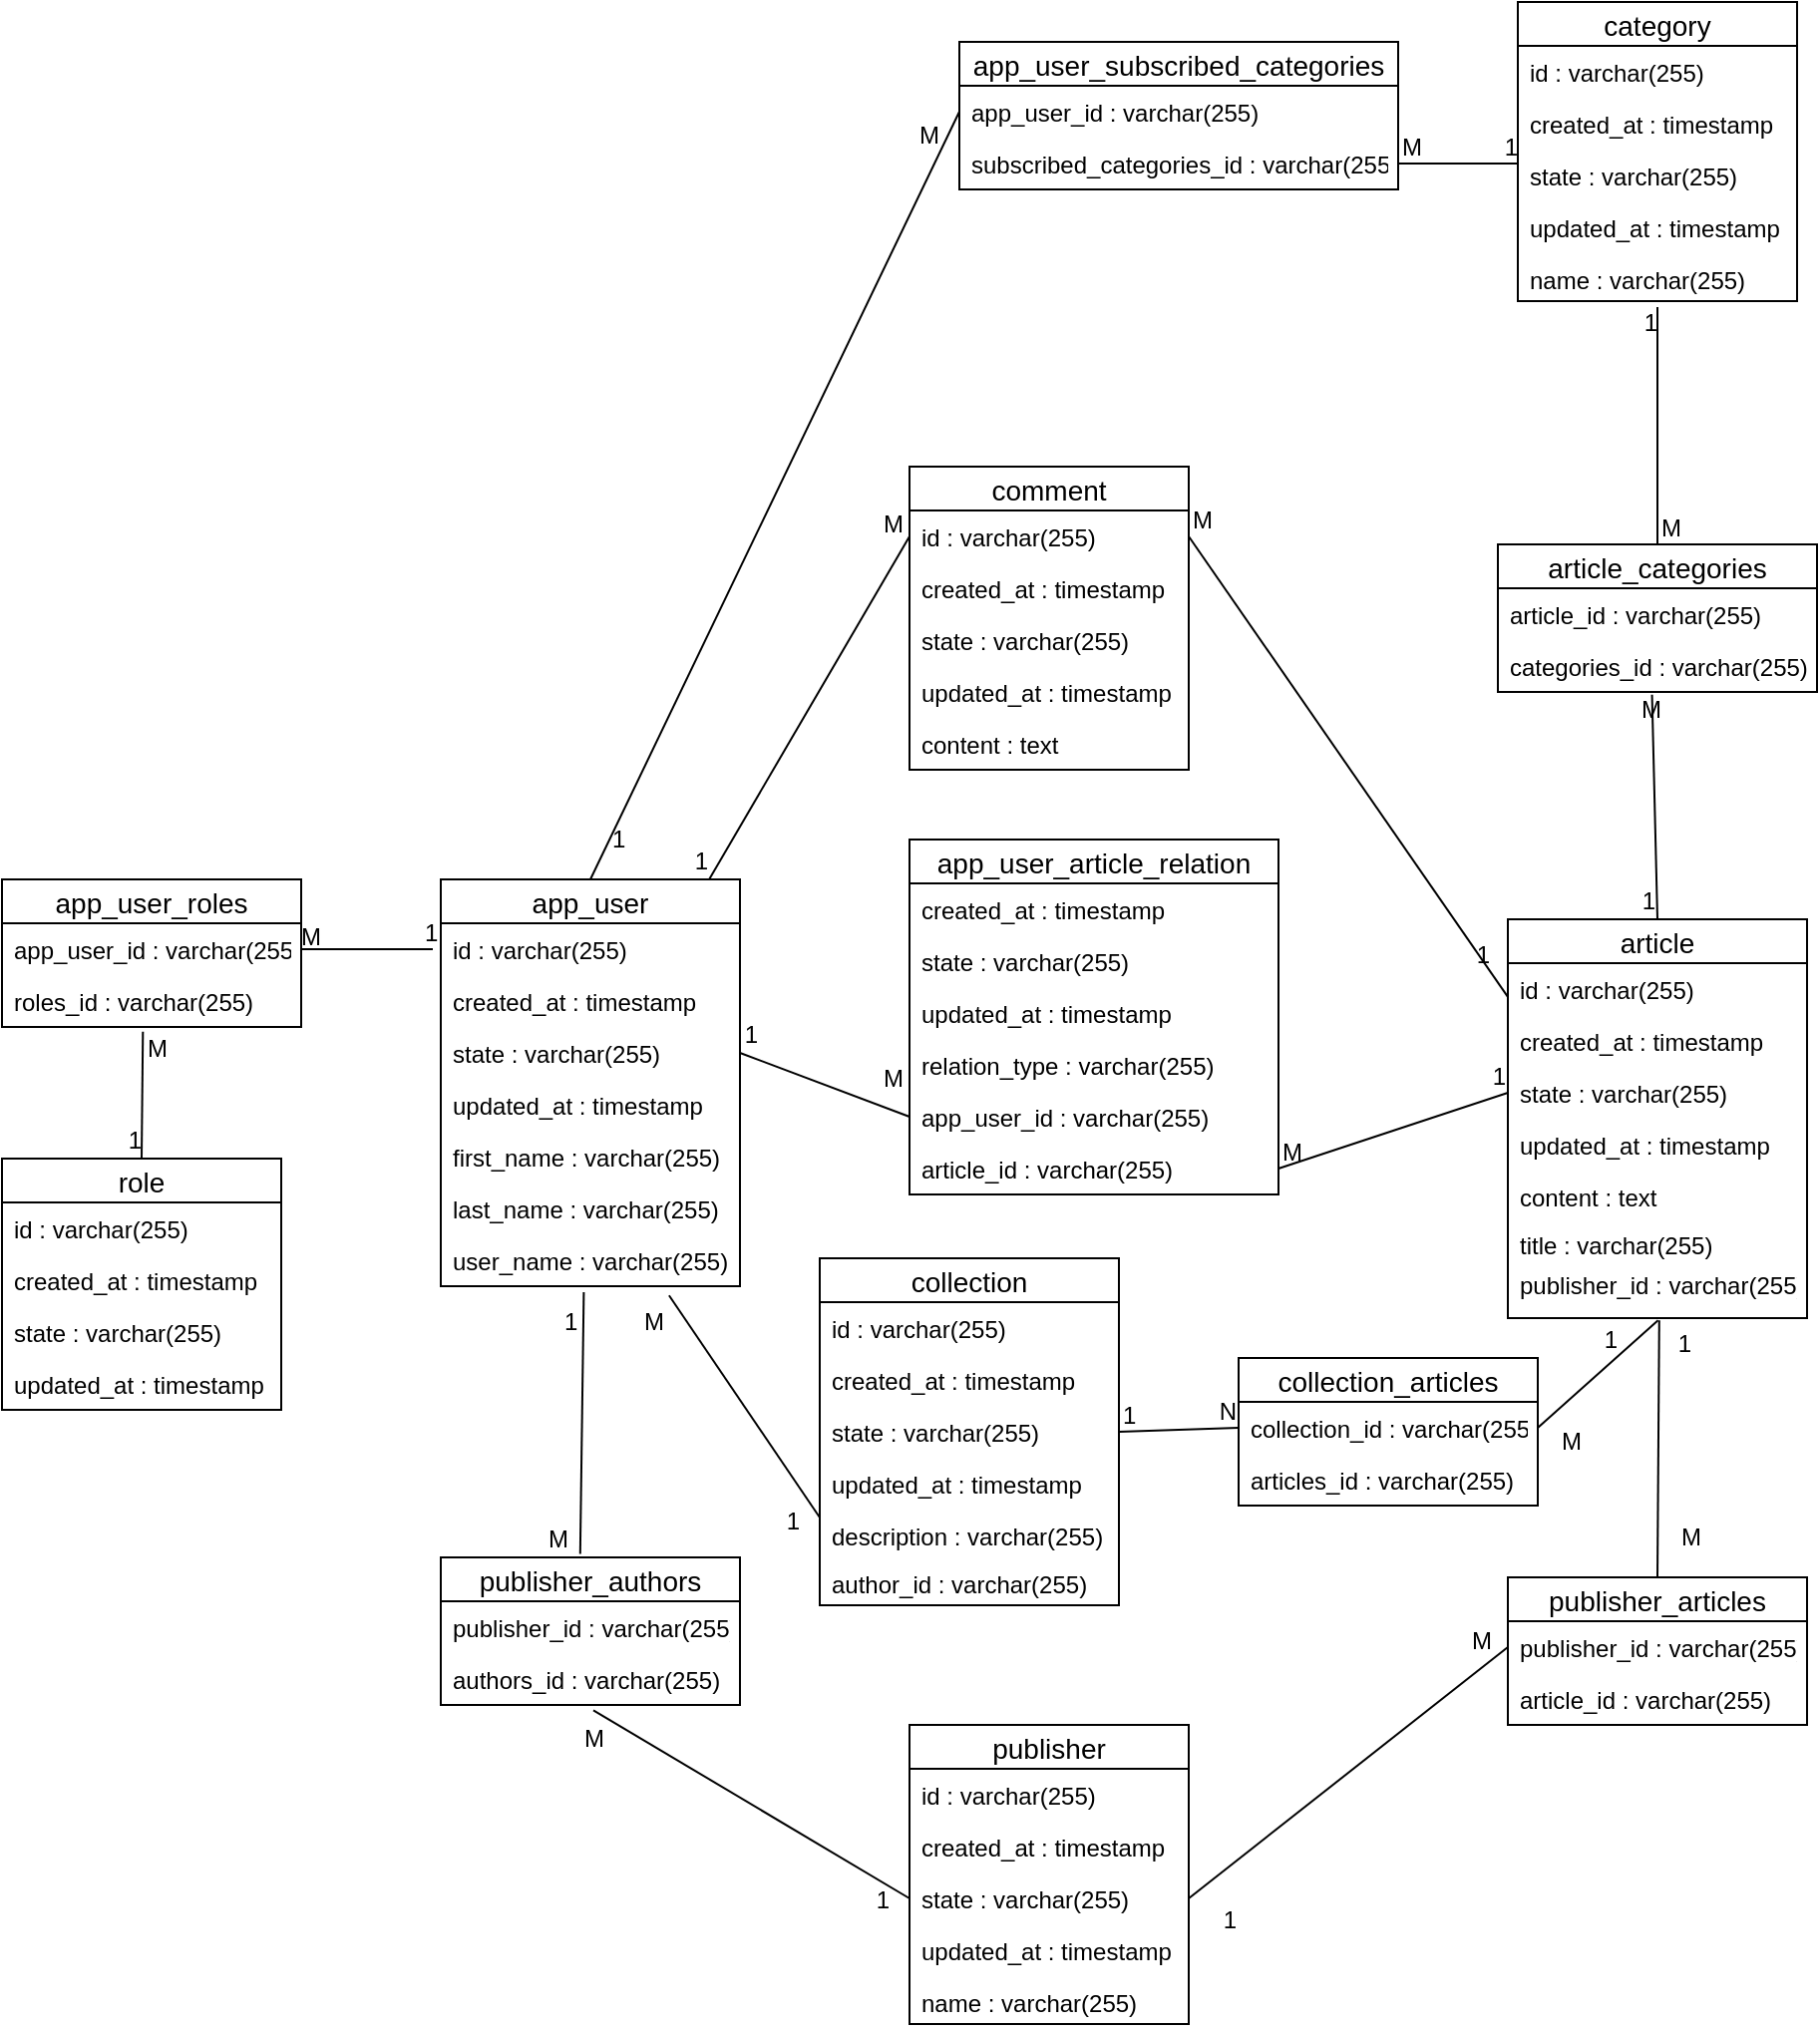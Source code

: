 <mxfile version="12.8.8" type="device"><diagram id="TTlkncoqjytrhiDPqBLb" name="Page-1"><mxGraphModel dx="1838" dy="2759" grid="1" gridSize="10" guides="1" tooltips="1" connect="1" arrows="1" fold="1" page="1" pageScale="1" pageWidth="850" pageHeight="1100" math="0" shadow="0"><root><object label="" state="" id="0"><mxCell/></object><mxCell id="1" parent="0"/><mxCell id="JSOerXFTDUzt0Ef6ZwY4-108" value="comment" style="swimlane;fontStyle=0;childLayout=stackLayout;horizontal=1;startSize=22;fillColor=none;horizontalStack=0;resizeParent=1;resizeParentMax=0;resizeLast=0;collapsible=1;marginBottom=0;swimlaneFillColor=#ffffff;align=center;fontSize=14;" parent="1" vertex="1"><mxGeometry x="235" y="-7" width="140" height="152" as="geometry"><mxRectangle x="200" y="200" width="70" height="22" as="alternateBounds"/></mxGeometry></mxCell><mxCell id="JSOerXFTDUzt0Ef6ZwY4-109" value="id : varchar(255)" style="text;strokeColor=none;fillColor=none;spacingLeft=4;spacingRight=4;overflow=hidden;rotatable=0;points=[[0,0.5],[1,0.5]];portConstraint=eastwest;fontSize=12;" parent="JSOerXFTDUzt0Ef6ZwY4-108" vertex="1"><mxGeometry y="22" width="140" height="26" as="geometry"/></mxCell><mxCell id="JSOerXFTDUzt0Ef6ZwY4-110" value="created_at : timestamp" style="text;strokeColor=none;fillColor=none;spacingLeft=4;spacingRight=4;overflow=hidden;rotatable=0;points=[[0,0.5],[1,0.5]];portConstraint=eastwest;fontSize=12;" parent="JSOerXFTDUzt0Ef6ZwY4-108" vertex="1"><mxGeometry y="48" width="140" height="26" as="geometry"/></mxCell><mxCell id="JSOerXFTDUzt0Ef6ZwY4-111" value="state : varchar(255)" style="text;strokeColor=none;fillColor=none;spacingLeft=4;spacingRight=4;overflow=hidden;rotatable=0;points=[[0,0.5],[1,0.5]];portConstraint=eastwest;fontSize=12;" parent="JSOerXFTDUzt0Ef6ZwY4-108" vertex="1"><mxGeometry y="74" width="140" height="26" as="geometry"/></mxCell><mxCell id="JSOerXFTDUzt0Ef6ZwY4-112" value="updated_at : timestamp" style="text;strokeColor=none;fillColor=none;spacingLeft=4;spacingRight=4;overflow=hidden;rotatable=0;points=[[0,0.5],[1,0.5]];portConstraint=eastwest;fontSize=12;verticalAlign=top;" parent="JSOerXFTDUzt0Ef6ZwY4-108" vertex="1"><mxGeometry y="100" width="140" height="26" as="geometry"/></mxCell><mxCell id="JSOerXFTDUzt0Ef6ZwY4-113" value="content : text" style="text;strokeColor=none;fillColor=none;spacingLeft=4;spacingRight=4;overflow=hidden;rotatable=0;points=[[0,0.5],[1,0.5]];portConstraint=eastwest;fontSize=12;verticalAlign=top;" parent="JSOerXFTDUzt0Ef6ZwY4-108" vertex="1"><mxGeometry y="126" width="140" height="26" as="geometry"/></mxCell><mxCell id="JSOerXFTDUzt0Ef6ZwY4-11" value="publisher" style="swimlane;fontStyle=0;childLayout=stackLayout;horizontal=1;startSize=22;fillColor=none;horizontalStack=0;resizeParent=1;resizeParentMax=0;resizeLast=0;collapsible=1;marginBottom=0;swimlaneFillColor=#ffffff;align=center;fontSize=14;" parent="1" vertex="1"><mxGeometry x="235" y="624" width="140" height="150" as="geometry"><mxRectangle x="200" y="200" width="70" height="22" as="alternateBounds"/></mxGeometry></mxCell><mxCell id="JSOerXFTDUzt0Ef6ZwY4-90" value="id : varchar(255)" style="text;strokeColor=none;fillColor=none;spacingLeft=4;spacingRight=4;overflow=hidden;rotatable=0;points=[[0,0.5],[1,0.5]];portConstraint=eastwest;fontSize=12;" parent="JSOerXFTDUzt0Ef6ZwY4-11" vertex="1"><mxGeometry y="22" width="140" height="26" as="geometry"/></mxCell><mxCell id="JSOerXFTDUzt0Ef6ZwY4-12" value="created_at : timestamp" style="text;strokeColor=none;fillColor=none;spacingLeft=4;spacingRight=4;overflow=hidden;rotatable=0;points=[[0,0.5],[1,0.5]];portConstraint=eastwest;fontSize=12;" parent="JSOerXFTDUzt0Ef6ZwY4-11" vertex="1"><mxGeometry y="48" width="140" height="26" as="geometry"/></mxCell><mxCell id="JSOerXFTDUzt0Ef6ZwY4-13" value="state : varchar(255)" style="text;strokeColor=none;fillColor=none;spacingLeft=4;spacingRight=4;overflow=hidden;rotatable=0;points=[[0,0.5],[1,0.5]];portConstraint=eastwest;fontSize=12;" parent="JSOerXFTDUzt0Ef6ZwY4-11" vertex="1"><mxGeometry y="74" width="140" height="26" as="geometry"/></mxCell><mxCell id="JSOerXFTDUzt0Ef6ZwY4-14" value="updated_at : timestamp" style="text;strokeColor=none;fillColor=none;spacingLeft=4;spacingRight=4;overflow=hidden;rotatable=0;points=[[0,0.5],[1,0.5]];portConstraint=eastwest;fontSize=12;verticalAlign=top;" parent="JSOerXFTDUzt0Ef6ZwY4-11" vertex="1"><mxGeometry y="100" width="140" height="26" as="geometry"/></mxCell><mxCell id="JSOerXFTDUzt0Ef6ZwY4-15" value="name : varchar(255)" style="text;strokeColor=none;fillColor=none;spacingLeft=4;spacingRight=4;overflow=hidden;rotatable=0;points=[[0,0.5],[1,0.5]];portConstraint=eastwest;fontSize=12;verticalAlign=top;" parent="JSOerXFTDUzt0Ef6ZwY4-11" vertex="1"><mxGeometry y="126" width="140" height="24" as="geometry"/></mxCell><mxCell id="JSOerXFTDUzt0Ef6ZwY4-22" value="app_user" style="swimlane;fontStyle=0;childLayout=stackLayout;horizontal=1;startSize=22;fillColor=none;horizontalStack=0;resizeParent=1;resizeParentMax=0;resizeLast=0;collapsible=1;marginBottom=0;swimlaneFillColor=#ffffff;align=center;fontSize=14;verticalAlign=middle;" parent="1" vertex="1"><mxGeometry y="200" width="150" height="204" as="geometry"><mxRectangle x="200" y="200" width="70" height="22" as="alternateBounds"/></mxGeometry></mxCell><mxCell id="JSOerXFTDUzt0Ef6ZwY4-114" value="id : varchar(255)" style="text;strokeColor=none;fillColor=none;spacingLeft=4;spacingRight=4;overflow=hidden;rotatable=0;points=[[0,0.5],[1,0.5]];portConstraint=eastwest;fontSize=12;" parent="JSOerXFTDUzt0Ef6ZwY4-22" vertex="1"><mxGeometry y="22" width="150" height="26" as="geometry"/></mxCell><mxCell id="JSOerXFTDUzt0Ef6ZwY4-23" value="created_at : timestamp" style="text;strokeColor=none;fillColor=none;spacingLeft=4;spacingRight=4;overflow=hidden;rotatable=0;points=[[0,0.5],[1,0.5]];portConstraint=eastwest;fontSize=12;" parent="JSOerXFTDUzt0Ef6ZwY4-22" vertex="1"><mxGeometry y="48" width="150" height="26" as="geometry"/></mxCell><mxCell id="JSOerXFTDUzt0Ef6ZwY4-24" value="state : varchar(255)" style="text;strokeColor=none;fillColor=none;spacingLeft=4;spacingRight=4;overflow=hidden;rotatable=0;points=[[0,0.5],[1,0.5]];portConstraint=eastwest;fontSize=12;" parent="JSOerXFTDUzt0Ef6ZwY4-22" vertex="1"><mxGeometry y="74" width="150" height="26" as="geometry"/></mxCell><mxCell id="JSOerXFTDUzt0Ef6ZwY4-25" value="updated_at : timestamp" style="text;strokeColor=none;fillColor=none;spacingLeft=4;spacingRight=4;overflow=hidden;rotatable=0;points=[[0,0.5],[1,0.5]];portConstraint=eastwest;fontSize=12;verticalAlign=top;" parent="JSOerXFTDUzt0Ef6ZwY4-22" vertex="1"><mxGeometry y="100" width="150" height="26" as="geometry"/></mxCell><mxCell id="JSOerXFTDUzt0Ef6ZwY4-30" value="first_name : varchar(255)" style="text;strokeColor=none;fillColor=none;spacingLeft=4;spacingRight=4;overflow=hidden;rotatable=0;points=[[0,0.5],[1,0.5]];portConstraint=eastwest;fontSize=12;verticalAlign=top;" parent="JSOerXFTDUzt0Ef6ZwY4-22" vertex="1"><mxGeometry y="126" width="150" height="26" as="geometry"/></mxCell><mxCell id="JSOerXFTDUzt0Ef6ZwY4-31" value="last_name : varchar(255)" style="text;strokeColor=none;fillColor=none;spacingLeft=4;spacingRight=4;overflow=hidden;rotatable=0;points=[[0,0.5],[1,0.5]];portConstraint=eastwest;fontSize=12;verticalAlign=top;" parent="JSOerXFTDUzt0Ef6ZwY4-22" vertex="1"><mxGeometry y="152" width="150" height="26" as="geometry"/></mxCell><mxCell id="JSOerXFTDUzt0Ef6ZwY4-32" value="user_name : varchar(255)" style="text;strokeColor=none;fillColor=none;spacingLeft=4;spacingRight=4;overflow=hidden;rotatable=0;points=[[0,0.5],[1,0.5]];portConstraint=eastwest;fontSize=12;verticalAlign=top;" parent="JSOerXFTDUzt0Ef6ZwY4-22" vertex="1"><mxGeometry y="178" width="150" height="26" as="geometry"/></mxCell><mxCell id="JSOerXFTDUzt0Ef6ZwY4-51" value="" style="endArrow=none;html=1;rounded=0;entryX=1;entryY=0.5;entryDx=0;entryDy=0;exitX=0;exitY=0.5;exitDx=0;exitDy=0;" parent="1" source="JSOerXFTDUzt0Ef6ZwY4-169" target="JSOerXFTDUzt0Ef6ZwY4-13" edge="1"><mxGeometry relative="1" as="geometry"><mxPoint x="400" y="390" as="sourcePoint"/><mxPoint x="490" y="380" as="targetPoint"/></mxGeometry></mxCell><mxCell id="JSOerXFTDUzt0Ef6ZwY4-52" value="M" style="resizable=0;html=1;align=left;verticalAlign=bottom;" parent="JSOerXFTDUzt0Ef6ZwY4-51" connectable="0" vertex="1"><mxGeometry x="-1" relative="1" as="geometry"><mxPoint x="-20" y="5" as="offset"/></mxGeometry></mxCell><mxCell id="JSOerXFTDUzt0Ef6ZwY4-53" value="1" style="resizable=0;html=1;align=right;verticalAlign=bottom;" parent="JSOerXFTDUzt0Ef6ZwY4-51" connectable="0" vertex="1"><mxGeometry x="1" relative="1" as="geometry"><mxPoint x="24.75" y="19.2" as="offset"/></mxGeometry></mxCell><mxCell id="JSOerXFTDUzt0Ef6ZwY4-54" value="" style="endArrow=none;html=1;rounded=0;exitX=0;exitY=0.5;exitDx=0;exitDy=0;" parent="1" source="JSOerXFTDUzt0Ef6ZwY4-109" target="JSOerXFTDUzt0Ef6ZwY4-22" edge="1"><mxGeometry relative="1" as="geometry"><mxPoint x="79.02" y="114.004" as="sourcePoint"/><mxPoint x="370" y="150" as="targetPoint"/></mxGeometry></mxCell><mxCell id="JSOerXFTDUzt0Ef6ZwY4-55" value="M" style="resizable=0;html=1;align=left;verticalAlign=bottom;" parent="JSOerXFTDUzt0Ef6ZwY4-54" connectable="0" vertex="1"><mxGeometry x="-1" relative="1" as="geometry"><mxPoint x="-15" y="2" as="offset"/></mxGeometry></mxCell><mxCell id="JSOerXFTDUzt0Ef6ZwY4-56" value="1" style="resizable=0;html=1;align=right;verticalAlign=bottom;" parent="JSOerXFTDUzt0Ef6ZwY4-54" connectable="0" vertex="1"><mxGeometry x="1" relative="1" as="geometry"/></mxCell><mxCell id="JSOerXFTDUzt0Ef6ZwY4-57" value="" style="endArrow=none;html=1;rounded=0;entryX=1;entryY=0.5;entryDx=0;entryDy=0;" parent="1" edge="1" target="JSOerXFTDUzt0Ef6ZwY4-117"><mxGeometry relative="1" as="geometry"><mxPoint x="-4" y="235" as="sourcePoint"/><mxPoint x="72" y="480" as="targetPoint"/></mxGeometry></mxCell><mxCell id="JSOerXFTDUzt0Ef6ZwY4-58" value="1" style="resizable=0;html=1;align=left;verticalAlign=bottom;" parent="JSOerXFTDUzt0Ef6ZwY4-57" connectable="0" vertex="1"><mxGeometry x="-1" relative="1" as="geometry"><mxPoint x="-6.0" as="offset"/></mxGeometry></mxCell><mxCell id="JSOerXFTDUzt0Ef6ZwY4-60" value="" style="endArrow=none;html=1;rounded=0;entryX=0;entryY=0.5;entryDx=0;entryDy=0;exitX=0.51;exitY=1.103;exitDx=0;exitDy=0;exitPerimeter=0;" parent="1" source="JSOerXFTDUzt0Ef6ZwY4-127" target="JSOerXFTDUzt0Ef6ZwY4-13" edge="1"><mxGeometry relative="1" as="geometry"><mxPoint x="310" y="540" as="sourcePoint"/><mxPoint x="280" y="420" as="targetPoint"/></mxGeometry></mxCell><mxCell id="JSOerXFTDUzt0Ef6ZwY4-61" value="M" style="resizable=0;html=1;align=left;verticalAlign=bottom;" parent="JSOerXFTDUzt0Ef6ZwY4-60" connectable="0" vertex="1"><mxGeometry x="-1" relative="1" as="geometry"><mxPoint x="-6.5" y="23.32" as="offset"/></mxGeometry></mxCell><mxCell id="JSOerXFTDUzt0Ef6ZwY4-62" value="1" style="resizable=0;html=1;align=right;verticalAlign=bottom;" parent="JSOerXFTDUzt0Ef6ZwY4-60" connectable="0" vertex="1"><mxGeometry x="1" relative="1" as="geometry"><mxPoint x="-9.85" y="9.16" as="offset"/></mxGeometry></mxCell><mxCell id="JSOerXFTDUzt0Ef6ZwY4-63" value="" style="endArrow=none;html=1;rounded=0;entryX=0;entryY=0.5;entryDx=0;entryDy=0;exitX=1;exitY=0.5;exitDx=0;exitDy=0;" parent="1" source="JSOerXFTDUzt0Ef6ZwY4-151" target="JSOerXFTDUzt0Ef6ZwY4-4" edge="1"><mxGeometry relative="1" as="geometry"><mxPoint x="150" y="280" as="sourcePoint"/><mxPoint x="310" y="280" as="targetPoint"/></mxGeometry></mxCell><mxCell id="JSOerXFTDUzt0Ef6ZwY4-64" value="M" style="resizable=0;html=1;align=left;verticalAlign=bottom;" parent="JSOerXFTDUzt0Ef6ZwY4-63" connectable="0" vertex="1"><mxGeometry x="-1" relative="1" as="geometry"/></mxCell><mxCell id="JSOerXFTDUzt0Ef6ZwY4-65" value="1" style="resizable=0;html=1;align=right;verticalAlign=bottom;" parent="JSOerXFTDUzt0Ef6ZwY4-63" connectable="0" vertex="1"><mxGeometry x="1" relative="1" as="geometry"/></mxCell><mxCell id="JSOerXFTDUzt0Ef6ZwY4-66" value="" style="endArrow=none;html=1;rounded=0;entryX=1;entryY=0.5;entryDx=0;entryDy=0;exitX=0;exitY=0.5;exitDx=0;exitDy=0;" parent="1" source="JSOerXFTDUzt0Ef6ZwY4-150" target="JSOerXFTDUzt0Ef6ZwY4-24" edge="1"><mxGeometry relative="1" as="geometry"><mxPoint x="150" y="312" as="sourcePoint"/><mxPoint x="328" y="312" as="targetPoint"/></mxGeometry></mxCell><mxCell id="JSOerXFTDUzt0Ef6ZwY4-67" value="M" style="resizable=0;html=1;align=left;verticalAlign=bottom;" parent="JSOerXFTDUzt0Ef6ZwY4-66" connectable="0" vertex="1"><mxGeometry x="-1" relative="1" as="geometry"><mxPoint x="-15" y="-11" as="offset"/></mxGeometry></mxCell><mxCell id="JSOerXFTDUzt0Ef6ZwY4-68" value="1" style="resizable=0;html=1;align=right;verticalAlign=bottom;" parent="JSOerXFTDUzt0Ef6ZwY4-66" connectable="0" vertex="1"><mxGeometry x="1" relative="1" as="geometry"><mxPoint x="9.69" as="offset"/></mxGeometry></mxCell><mxCell id="JSOerXFTDUzt0Ef6ZwY4-45" value="" style="endArrow=none;html=1;rounded=0;exitX=0.5;exitY=0;exitDx=0;exitDy=0;entryX=0.5;entryY=1.125;entryDx=0;entryDy=0;entryPerimeter=0;" parent="1" source="JSOerXFTDUzt0Ef6ZwY4-137" target="JSOerXFTDUzt0Ef6ZwY4-99" edge="1"><mxGeometry relative="1" as="geometry"><mxPoint x="470" y="280" as="sourcePoint"/><mxPoint x="610" y="-80" as="targetPoint"/></mxGeometry></mxCell><mxCell id="JSOerXFTDUzt0Ef6ZwY4-47" value="1" style="resizable=0;html=1;align=right;verticalAlign=bottom;" parent="JSOerXFTDUzt0Ef6ZwY4-45" connectable="0" vertex="1"><mxGeometry x="1" relative="1" as="geometry"><mxPoint y="16.21" as="offset"/></mxGeometry></mxCell><mxCell id="JSOerXFTDUzt0Ef6ZwY4-46" value="M" style="resizable=0;html=1;align=left;verticalAlign=bottom;" parent="JSOerXFTDUzt0Ef6ZwY4-45" connectable="0" vertex="1"><mxGeometry x="-1" relative="1" as="geometry"/></mxCell><mxCell id="JSOerXFTDUzt0Ef6ZwY4-80" value="" style="endArrow=none;html=1;rounded=0;entryX=0;entryY=0.5;entryDx=0;entryDy=0;exitX=0.5;exitY=0;exitDx=0;exitDy=0;" parent="1" source="JSOerXFTDUzt0Ef6ZwY4-22" target="JSOerXFTDUzt0Ef6ZwY4-132" edge="1"><mxGeometry relative="1" as="geometry"><mxPoint x="150" y="250" as="sourcePoint"/><mxPoint x="330" y="71" as="targetPoint"/></mxGeometry></mxCell><mxCell id="JSOerXFTDUzt0Ef6ZwY4-81" value="1" style="resizable=0;html=1;align=left;verticalAlign=bottom;" parent="JSOerXFTDUzt0Ef6ZwY4-80" connectable="0" vertex="1"><mxGeometry x="-1" relative="1" as="geometry"><mxPoint x="9.25" y="-11.66" as="offset"/></mxGeometry></mxCell><mxCell id="JSOerXFTDUzt0Ef6ZwY4-87" value="" style="endArrow=none;html=1;rounded=0;entryX=0.011;entryY=0.744;entryDx=0;entryDy=0;jumpStyle=arc;jumpSize=15;entryPerimeter=0;exitX=1;exitY=0.5;exitDx=0;exitDy=0;" parent="1" source="JSOerXFTDUzt0Ef6ZwY4-109" target="JSOerXFTDUzt0Ef6ZwY4-91" edge="1"><mxGeometry relative="1" as="geometry"><mxPoint x="390" y="105" as="sourcePoint"/><mxPoint x="310" y="90" as="targetPoint"/></mxGeometry></mxCell><mxCell id="JSOerXFTDUzt0Ef6ZwY4-89" value="1" style="resizable=0;html=1;align=right;verticalAlign=bottom;" parent="JSOerXFTDUzt0Ef6ZwY4-87" connectable="0" vertex="1"><mxGeometry x="1" relative="1" as="geometry"><mxPoint x="-10" y="-15" as="offset"/></mxGeometry></mxCell><mxCell id="JSOerXFTDUzt0Ef6ZwY4-88" value="M" style="resizable=0;html=1;align=left;verticalAlign=bottom;" parent="JSOerXFTDUzt0Ef6ZwY4-87" connectable="0" vertex="1"><mxGeometry x="-1" relative="1" as="geometry"><mxPoint as="offset"/></mxGeometry></mxCell><mxCell id="JSOerXFTDUzt0Ef6ZwY4-93" value="M" style="resizable=0;html=1;align=right;verticalAlign=bottom;" parent="1" connectable="0" vertex="1"><mxGeometry x="250" y="-165.0" as="geometry"/></mxCell><mxCell id="JSOerXFTDUzt0Ef6ZwY4-115" value="M" style="resizable=0;html=1;align=right;verticalAlign=bottom;" parent="1" connectable="0" vertex="1"><mxGeometry x="-60" y="237" as="geometry"/></mxCell><mxCell id="JSOerXFTDUzt0Ef6ZwY4-121" value="" style="endArrow=none;html=1;rounded=0;exitX=0.471;exitY=1.09;exitDx=0;exitDy=0;exitPerimeter=0;entryX=0.5;entryY=0;entryDx=0;entryDy=0;" parent="1" source="JSOerXFTDUzt0Ef6ZwY4-118" target="JSOerXFTDUzt0Ef6ZwY4-101" edge="1"><mxGeometry relative="1" as="geometry"><mxPoint x="30" y="590" as="sourcePoint"/><mxPoint x="190" y="590" as="targetPoint"/></mxGeometry></mxCell><mxCell id="JSOerXFTDUzt0Ef6ZwY4-122" value="M" style="resizable=0;html=1;align=left;verticalAlign=bottom;" parent="JSOerXFTDUzt0Ef6ZwY4-121" connectable="0" vertex="1"><mxGeometry x="-1" relative="1" as="geometry"><mxPoint y="16.66" as="offset"/></mxGeometry></mxCell><mxCell id="JSOerXFTDUzt0Ef6ZwY4-123" value="1" style="resizable=0;html=1;align=right;verticalAlign=bottom;" parent="JSOerXFTDUzt0Ef6ZwY4-121" connectable="0" vertex="1"><mxGeometry x="1" relative="1" as="geometry"/></mxCell><mxCell id="JSOerXFTDUzt0Ef6ZwY4-128" value="" style="endArrow=none;html=1;rounded=0;entryX=0.466;entryY=-0.023;entryDx=0;entryDy=0;entryPerimeter=0;exitX=0.478;exitY=1.115;exitDx=0;exitDy=0;exitPerimeter=0;" parent="1" source="JSOerXFTDUzt0Ef6ZwY4-32" target="JSOerXFTDUzt0Ef6ZwY4-125" edge="1"><mxGeometry relative="1" as="geometry"><mxPoint x="170" y="360" as="sourcePoint"/><mxPoint x="330" y="360" as="targetPoint"/></mxGeometry></mxCell><mxCell id="JSOerXFTDUzt0Ef6ZwY4-129" value="1" style="resizable=0;html=1;align=left;verticalAlign=bottom;" parent="JSOerXFTDUzt0Ef6ZwY4-128" connectable="0" vertex="1"><mxGeometry x="-1" relative="1" as="geometry"><mxPoint x="-11.7" y="23.01" as="offset"/></mxGeometry></mxCell><mxCell id="JSOerXFTDUzt0Ef6ZwY4-130" value="M" style="resizable=0;html=1;align=right;verticalAlign=bottom;" parent="JSOerXFTDUzt0Ef6ZwY4-128" connectable="0" vertex="1"><mxGeometry x="1" relative="1" as="geometry"><mxPoint x="-4.91" y="1.38" as="offset"/></mxGeometry></mxCell><mxCell id="JSOerXFTDUzt0Ef6ZwY4-134" value="" style="endArrow=none;html=1;rounded=0;exitX=1;exitY=0.5;exitDx=0;exitDy=0;" parent="1" source="JSOerXFTDUzt0Ef6ZwY4-133" edge="1"><mxGeometry relative="1" as="geometry"><mxPoint x="410" y="-1" as="sourcePoint"/><mxPoint x="540" y="-159" as="targetPoint"/></mxGeometry></mxCell><mxCell id="JSOerXFTDUzt0Ef6ZwY4-135" value="M" style="resizable=0;html=1;align=left;verticalAlign=bottom;" parent="JSOerXFTDUzt0Ef6ZwY4-134" connectable="0" vertex="1"><mxGeometry x="-1" relative="1" as="geometry"/></mxCell><mxCell id="JSOerXFTDUzt0Ef6ZwY4-136" value="1" style="resizable=0;html=1;align=right;verticalAlign=bottom;" parent="JSOerXFTDUzt0Ef6ZwY4-134" connectable="0" vertex="1"><mxGeometry x="1" relative="1" as="geometry"/></mxCell><mxCell id="JSOerXFTDUzt0Ef6ZwY4-94" value="category" style="swimlane;fontStyle=0;childLayout=stackLayout;horizontal=1;startSize=22;fillColor=none;horizontalStack=0;resizeParent=1;resizeParentMax=0;resizeLast=0;collapsible=1;marginBottom=0;swimlaneFillColor=#ffffff;align=center;fontSize=14;" parent="1" vertex="1"><mxGeometry x="540" y="-240" width="140" height="150" as="geometry"><mxRectangle x="200" y="200" width="70" height="22" as="alternateBounds"/></mxGeometry></mxCell><mxCell id="JSOerXFTDUzt0Ef6ZwY4-95" value="id : varchar(255)" style="text;strokeColor=none;fillColor=none;spacingLeft=4;spacingRight=4;overflow=hidden;rotatable=0;points=[[0,0.5],[1,0.5]];portConstraint=eastwest;fontSize=12;" parent="JSOerXFTDUzt0Ef6ZwY4-94" vertex="1"><mxGeometry y="22" width="140" height="26" as="geometry"/></mxCell><mxCell id="JSOerXFTDUzt0Ef6ZwY4-96" value="created_at : timestamp" style="text;strokeColor=none;fillColor=none;spacingLeft=4;spacingRight=4;overflow=hidden;rotatable=0;points=[[0,0.5],[1,0.5]];portConstraint=eastwest;fontSize=12;" parent="JSOerXFTDUzt0Ef6ZwY4-94" vertex="1"><mxGeometry y="48" width="140" height="26" as="geometry"/></mxCell><mxCell id="JSOerXFTDUzt0Ef6ZwY4-97" value="state : varchar(255)" style="text;strokeColor=none;fillColor=none;spacingLeft=4;spacingRight=4;overflow=hidden;rotatable=0;points=[[0,0.5],[1,0.5]];portConstraint=eastwest;fontSize=12;" parent="JSOerXFTDUzt0Ef6ZwY4-94" vertex="1"><mxGeometry y="74" width="140" height="26" as="geometry"/></mxCell><mxCell id="JSOerXFTDUzt0Ef6ZwY4-98" value="updated_at : timestamp" style="text;strokeColor=none;fillColor=none;spacingLeft=4;spacingRight=4;overflow=hidden;rotatable=0;points=[[0,0.5],[1,0.5]];portConstraint=eastwest;fontSize=12;verticalAlign=top;" parent="JSOerXFTDUzt0Ef6ZwY4-94" vertex="1"><mxGeometry y="100" width="140" height="26" as="geometry"/></mxCell><mxCell id="JSOerXFTDUzt0Ef6ZwY4-99" value="name : varchar(255)" style="text;strokeColor=none;fillColor=none;spacingLeft=4;spacingRight=4;overflow=hidden;rotatable=0;points=[[0,0.5],[1,0.5]];portConstraint=eastwest;fontSize=12;verticalAlign=top;" parent="JSOerXFTDUzt0Ef6ZwY4-94" vertex="1"><mxGeometry y="126" width="140" height="24" as="geometry"/></mxCell><mxCell id="JSOerXFTDUzt0Ef6ZwY4-140" value="" style="endArrow=none;html=1;rounded=0;exitX=0.483;exitY=1.051;exitDx=0;exitDy=0;exitPerimeter=0;entryX=0.5;entryY=0;entryDx=0;entryDy=0;" parent="1" source="JSOerXFTDUzt0Ef6ZwY4-139" target="JSOerXFTDUzt0Ef6ZwY4-2" edge="1"><mxGeometry relative="1" as="geometry"><mxPoint x="570" y="170" as="sourcePoint"/><mxPoint x="730" y="170" as="targetPoint"/></mxGeometry></mxCell><mxCell id="JSOerXFTDUzt0Ef6ZwY4-141" value="M" style="resizable=0;html=1;align=left;verticalAlign=bottom;" parent="JSOerXFTDUzt0Ef6ZwY4-140" connectable="0" vertex="1"><mxGeometry x="-1" relative="1" as="geometry"><mxPoint x="-7.28" y="16.67" as="offset"/></mxGeometry></mxCell><mxCell id="JSOerXFTDUzt0Ef6ZwY4-142" value="1" style="resizable=0;html=1;align=right;verticalAlign=bottom;" parent="JSOerXFTDUzt0Ef6ZwY4-140" connectable="0" vertex="1"><mxGeometry x="1" relative="1" as="geometry"/></mxCell><mxCell id="JSOerXFTDUzt0Ef6ZwY4-171" value="" style="endArrow=none;html=1;rounded=0;exitX=0.5;exitY=0;exitDx=0;exitDy=0;entryX=0.506;entryY=1.039;entryDx=0;entryDy=0;entryPerimeter=0;" parent="1" source="JSOerXFTDUzt0Ef6ZwY4-168" target="JSOerXFTDUzt0Ef6ZwY4-92" edge="1"><mxGeometry relative="1" as="geometry"><mxPoint x="485" y="460" as="sourcePoint"/><mxPoint x="645" y="460" as="targetPoint"/></mxGeometry></mxCell><mxCell id="JSOerXFTDUzt0Ef6ZwY4-172" value="M" style="resizable=0;html=1;align=left;verticalAlign=bottom;" parent="JSOerXFTDUzt0Ef6ZwY4-171" connectable="0" vertex="1"><mxGeometry x="-1" relative="1" as="geometry"><mxPoint x="10" y="-11.01" as="offset"/></mxGeometry></mxCell><mxCell id="JSOerXFTDUzt0Ef6ZwY4-173" value="1" style="resizable=0;html=1;align=right;verticalAlign=bottom;" parent="JSOerXFTDUzt0Ef6ZwY4-171" connectable="0" vertex="1"><mxGeometry x="1" relative="1" as="geometry"><mxPoint x="16.72" y="20.38" as="offset"/></mxGeometry></mxCell><mxCell id="JSOerXFTDUzt0Ef6ZwY4-131" value="app_user_subscribed_categories" style="swimlane;fontStyle=0;childLayout=stackLayout;horizontal=1;startSize=22;fillColor=none;horizontalStack=0;resizeParent=1;resizeParentMax=0;resizeLast=0;collapsible=1;marginBottom=0;swimlaneFillColor=#ffffff;align=center;fontSize=14;" parent="1" vertex="1"><mxGeometry x="260" y="-220" width="220" height="74" as="geometry"><mxRectangle x="200" y="200" width="70" height="22" as="alternateBounds"/></mxGeometry></mxCell><mxCell id="JSOerXFTDUzt0Ef6ZwY4-132" value="app_user_id : varchar(255)" style="text;strokeColor=none;fillColor=none;spacingLeft=4;spacingRight=4;overflow=hidden;rotatable=0;points=[[0,0.5],[1,0.5]];portConstraint=eastwest;fontSize=12;" parent="JSOerXFTDUzt0Ef6ZwY4-131" vertex="1"><mxGeometry y="22" width="220" height="26" as="geometry"/></mxCell><mxCell id="JSOerXFTDUzt0Ef6ZwY4-133" value="subscribed_categories_id : varchar(255)" style="text;strokeColor=none;fillColor=none;spacingLeft=4;spacingRight=4;overflow=hidden;rotatable=0;points=[[0,0.5],[1,0.5]];portConstraint=eastwest;fontSize=12;" parent="JSOerXFTDUzt0Ef6ZwY4-131" vertex="1"><mxGeometry y="48" width="220" height="26" as="geometry"/></mxCell><mxCell id="JSOerXFTDUzt0Ef6ZwY4-137" value="article_categories" style="swimlane;fontStyle=0;childLayout=stackLayout;horizontal=1;startSize=22;fillColor=none;horizontalStack=0;resizeParent=1;resizeParentMax=0;resizeLast=0;collapsible=1;marginBottom=0;swimlaneFillColor=#ffffff;align=center;fontSize=14;" parent="1" vertex="1"><mxGeometry x="530" y="32" width="160" height="74" as="geometry"><mxRectangle x="200" y="200" width="70" height="22" as="alternateBounds"/></mxGeometry></mxCell><mxCell id="JSOerXFTDUzt0Ef6ZwY4-138" value="article_id : varchar(255)" style="text;strokeColor=none;fillColor=none;spacingLeft=4;spacingRight=4;overflow=hidden;rotatable=0;points=[[0,0.5],[1,0.5]];portConstraint=eastwest;fontSize=12;" parent="JSOerXFTDUzt0Ef6ZwY4-137" vertex="1"><mxGeometry y="22" width="160" height="26" as="geometry"/></mxCell><mxCell id="JSOerXFTDUzt0Ef6ZwY4-139" value="categories_id : varchar(255)" style="text;strokeColor=none;fillColor=none;spacingLeft=4;spacingRight=4;overflow=hidden;rotatable=0;points=[[0,0.5],[1,0.5]];portConstraint=eastwest;fontSize=12;" parent="JSOerXFTDUzt0Ef6ZwY4-137" vertex="1"><mxGeometry y="48" width="160" height="26" as="geometry"/></mxCell><mxCell id="JSOerXFTDUzt0Ef6ZwY4-2" value="article" style="swimlane;fontStyle=0;childLayout=stackLayout;horizontal=1;startSize=22;fillColor=none;horizontalStack=0;resizeParent=1;resizeParentMax=0;resizeLast=0;collapsible=1;marginBottom=0;swimlaneFillColor=#ffffff;align=center;fontSize=14;" parent="1" vertex="1"><mxGeometry x="535" y="220" width="150" height="200" as="geometry"><mxRectangle x="200" y="200" width="70" height="22" as="alternateBounds"/></mxGeometry></mxCell><mxCell id="JSOerXFTDUzt0Ef6ZwY4-91" value="id : varchar(255)" style="text;strokeColor=none;fillColor=none;spacingLeft=4;spacingRight=4;overflow=hidden;rotatable=0;points=[[0,0.5],[1,0.5]];portConstraint=eastwest;fontSize=12;" parent="JSOerXFTDUzt0Ef6ZwY4-2" vertex="1"><mxGeometry y="22" width="150" height="26" as="geometry"/></mxCell><mxCell id="JSOerXFTDUzt0Ef6ZwY4-3" value="created_at : timestamp" style="text;strokeColor=none;fillColor=none;spacingLeft=4;spacingRight=4;overflow=hidden;rotatable=0;points=[[0,0.5],[1,0.5]];portConstraint=eastwest;fontSize=12;" parent="JSOerXFTDUzt0Ef6ZwY4-2" vertex="1"><mxGeometry y="48" width="150" height="26" as="geometry"/></mxCell><mxCell id="JSOerXFTDUzt0Ef6ZwY4-4" value="state : varchar(255)" style="text;strokeColor=none;fillColor=none;spacingLeft=4;spacingRight=4;overflow=hidden;rotatable=0;points=[[0,0.5],[1,0.5]];portConstraint=eastwest;fontSize=12;" parent="JSOerXFTDUzt0Ef6ZwY4-2" vertex="1"><mxGeometry y="74" width="150" height="26" as="geometry"/></mxCell><mxCell id="JSOerXFTDUzt0Ef6ZwY4-9" value="updated_at : timestamp" style="text;strokeColor=none;fillColor=none;spacingLeft=4;spacingRight=4;overflow=hidden;rotatable=0;points=[[0,0.5],[1,0.5]];portConstraint=eastwest;fontSize=12;verticalAlign=top;" parent="JSOerXFTDUzt0Ef6ZwY4-2" vertex="1"><mxGeometry y="100" width="150" height="26" as="geometry"/></mxCell><mxCell id="JSOerXFTDUzt0Ef6ZwY4-8" value="content : text" style="text;strokeColor=none;fillColor=none;spacingLeft=4;spacingRight=4;overflow=hidden;rotatable=0;points=[[0,0.5],[1,0.5]];portConstraint=eastwest;fontSize=12;verticalAlign=top;" parent="JSOerXFTDUzt0Ef6ZwY4-2" vertex="1"><mxGeometry y="126" width="150" height="24" as="geometry"/></mxCell><mxCell id="JSOerXFTDUzt0Ef6ZwY4-5" value="title : varchar(255)" style="text;strokeColor=none;fillColor=none;spacingLeft=4;spacingRight=4;overflow=hidden;rotatable=0;points=[[0,0.5],[1,0.5]];portConstraint=eastwest;fontSize=12;verticalAlign=top;" parent="JSOerXFTDUzt0Ef6ZwY4-2" vertex="1"><mxGeometry y="150" width="150" height="20" as="geometry"/></mxCell><mxCell id="JSOerXFTDUzt0Ef6ZwY4-92" value="publisher_id : varchar(255)" style="text;strokeColor=none;fillColor=none;spacingLeft=4;spacingRight=4;overflow=hidden;rotatable=0;points=[[0,0.5],[1,0.5]];portConstraint=eastwest;fontSize=12;verticalAlign=top;" parent="JSOerXFTDUzt0Ef6ZwY4-2" vertex="1"><mxGeometry y="170" width="150" height="30" as="geometry"/></mxCell><mxCell id="JSOerXFTDUzt0Ef6ZwY4-116" value="app_user_roles" style="swimlane;fontStyle=0;childLayout=stackLayout;horizontal=1;startSize=22;fillColor=none;horizontalStack=0;resizeParent=1;resizeParentMax=0;resizeLast=0;collapsible=1;marginBottom=0;swimlaneFillColor=#ffffff;align=center;fontSize=14;" parent="1" vertex="1"><mxGeometry x="-220" y="200" width="150" height="74" as="geometry"><mxRectangle x="200" y="200" width="70" height="22" as="alternateBounds"/></mxGeometry></mxCell><mxCell id="JSOerXFTDUzt0Ef6ZwY4-117" value="app_user_id : varchar(255)" style="text;strokeColor=none;fillColor=none;spacingLeft=4;spacingRight=4;overflow=hidden;rotatable=0;points=[[0,0.5],[1,0.5]];portConstraint=eastwest;fontSize=12;" parent="JSOerXFTDUzt0Ef6ZwY4-116" vertex="1"><mxGeometry y="22" width="150" height="26" as="geometry"/></mxCell><mxCell id="JSOerXFTDUzt0Ef6ZwY4-118" value="roles_id : varchar(255)" style="text;strokeColor=none;fillColor=none;spacingLeft=4;spacingRight=4;overflow=hidden;rotatable=0;points=[[0,0.5],[1,0.5]];portConstraint=eastwest;fontSize=12;" parent="JSOerXFTDUzt0Ef6ZwY4-116" vertex="1"><mxGeometry y="48" width="150" height="26" as="geometry"/></mxCell><mxCell id="JSOerXFTDUzt0Ef6ZwY4-101" value="role" style="swimlane;fontStyle=0;childLayout=stackLayout;horizontal=1;startSize=22;fillColor=none;horizontalStack=0;resizeParent=1;resizeParentMax=0;resizeLast=0;collapsible=1;marginBottom=0;swimlaneFillColor=#ffffff;align=center;fontSize=14;" parent="1" vertex="1"><mxGeometry x="-220" y="340" width="140" height="126" as="geometry"><mxRectangle x="200" y="200" width="70" height="22" as="alternateBounds"/></mxGeometry></mxCell><mxCell id="JSOerXFTDUzt0Ef6ZwY4-102" value="id : varchar(255)" style="text;strokeColor=none;fillColor=none;spacingLeft=4;spacingRight=4;overflow=hidden;rotatable=0;points=[[0,0.5],[1,0.5]];portConstraint=eastwest;fontSize=12;" parent="JSOerXFTDUzt0Ef6ZwY4-101" vertex="1"><mxGeometry y="22" width="140" height="26" as="geometry"/></mxCell><mxCell id="JSOerXFTDUzt0Ef6ZwY4-103" value="created_at : timestamp" style="text;strokeColor=none;fillColor=none;spacingLeft=4;spacingRight=4;overflow=hidden;rotatable=0;points=[[0,0.5],[1,0.5]];portConstraint=eastwest;fontSize=12;" parent="JSOerXFTDUzt0Ef6ZwY4-101" vertex="1"><mxGeometry y="48" width="140" height="26" as="geometry"/></mxCell><mxCell id="JSOerXFTDUzt0Ef6ZwY4-104" value="state : varchar(255)" style="text;strokeColor=none;fillColor=none;spacingLeft=4;spacingRight=4;overflow=hidden;rotatable=0;points=[[0,0.5],[1,0.5]];portConstraint=eastwest;fontSize=12;" parent="JSOerXFTDUzt0Ef6ZwY4-101" vertex="1"><mxGeometry y="74" width="140" height="26" as="geometry"/></mxCell><mxCell id="JSOerXFTDUzt0Ef6ZwY4-105" value="updated_at : timestamp" style="text;strokeColor=none;fillColor=none;spacingLeft=4;spacingRight=4;overflow=hidden;rotatable=0;points=[[0,0.5],[1,0.5]];portConstraint=eastwest;fontSize=12;verticalAlign=top;" parent="JSOerXFTDUzt0Ef6ZwY4-101" vertex="1"><mxGeometry y="100" width="140" height="26" as="geometry"/></mxCell><mxCell id="JSOerXFTDUzt0Ef6ZwY4-168" value="publisher_articles" style="swimlane;fontStyle=0;childLayout=stackLayout;horizontal=1;startSize=22;fillColor=none;horizontalStack=0;resizeParent=1;resizeParentMax=0;resizeLast=0;collapsible=1;marginBottom=0;swimlaneFillColor=#ffffff;align=center;fontSize=14;" parent="1" vertex="1"><mxGeometry x="535" y="550" width="150" height="74" as="geometry"><mxRectangle x="200" y="200" width="70" height="22" as="alternateBounds"/></mxGeometry></mxCell><mxCell id="JSOerXFTDUzt0Ef6ZwY4-169" value="publisher_id : varchar(255)" style="text;strokeColor=none;fillColor=none;spacingLeft=4;spacingRight=4;overflow=hidden;rotatable=0;points=[[0,0.5],[1,0.5]];portConstraint=eastwest;fontSize=12;" parent="JSOerXFTDUzt0Ef6ZwY4-168" vertex="1"><mxGeometry y="22" width="150" height="26" as="geometry"/></mxCell><mxCell id="JSOerXFTDUzt0Ef6ZwY4-170" value="article_id : varchar(255)" style="text;strokeColor=none;fillColor=none;spacingLeft=4;spacingRight=4;overflow=hidden;rotatable=0;points=[[0,0.5],[1,0.5]];portConstraint=eastwest;fontSize=12;" parent="JSOerXFTDUzt0Ef6ZwY4-168" vertex="1"><mxGeometry y="48" width="150" height="26" as="geometry"/></mxCell><mxCell id="JSOerXFTDUzt0Ef6ZwY4-149" value="app_user_article_relation" style="swimlane;fontStyle=0;childLayout=stackLayout;horizontal=1;startSize=22;fillColor=none;horizontalStack=0;resizeParent=1;resizeParentMax=0;resizeLast=0;collapsible=1;marginBottom=0;swimlaneFillColor=#ffffff;align=center;fontSize=14;" parent="1" vertex="1"><mxGeometry x="235" y="180" width="185" height="178" as="geometry"><mxRectangle x="200" y="200" width="70" height="22" as="alternateBounds"/></mxGeometry></mxCell><mxCell id="pWO9-2kROaFBqKIrhKOq-4" value="created_at : timestamp" style="text;strokeColor=none;fillColor=none;spacingLeft=4;spacingRight=4;overflow=hidden;rotatable=0;points=[[0,0.5],[1,0.5]];portConstraint=eastwest;fontSize=12;" vertex="1" parent="JSOerXFTDUzt0Ef6ZwY4-149"><mxGeometry y="22" width="185" height="26" as="geometry"/></mxCell><mxCell id="pWO9-2kROaFBqKIrhKOq-5" value="state : varchar(255)" style="text;strokeColor=none;fillColor=none;spacingLeft=4;spacingRight=4;overflow=hidden;rotatable=0;points=[[0,0.5],[1,0.5]];portConstraint=eastwest;fontSize=12;" vertex="1" parent="JSOerXFTDUzt0Ef6ZwY4-149"><mxGeometry y="48" width="185" height="26" as="geometry"/></mxCell><mxCell id="pWO9-2kROaFBqKIrhKOq-6" value="updated_at : timestamp" style="text;strokeColor=none;fillColor=none;spacingLeft=4;spacingRight=4;overflow=hidden;rotatable=0;points=[[0,0.5],[1,0.5]];portConstraint=eastwest;fontSize=12;verticalAlign=top;" vertex="1" parent="JSOerXFTDUzt0Ef6ZwY4-149"><mxGeometry y="74" width="185" height="26" as="geometry"/></mxCell><mxCell id="pWO9-2kROaFBqKIrhKOq-8" value="relation_type : varchar(255)" style="text;strokeColor=none;fillColor=none;spacingLeft=4;spacingRight=4;overflow=hidden;rotatable=0;points=[[0,0.5],[1,0.5]];portConstraint=eastwest;fontSize=12;" vertex="1" parent="JSOerXFTDUzt0Ef6ZwY4-149"><mxGeometry y="100" width="185" height="26" as="geometry"/></mxCell><mxCell id="JSOerXFTDUzt0Ef6ZwY4-150" value="app_user_id : varchar(255)" style="text;strokeColor=none;fillColor=none;spacingLeft=4;spacingRight=4;overflow=hidden;rotatable=0;points=[[0,0.5],[1,0.5]];portConstraint=eastwest;fontSize=12;" parent="JSOerXFTDUzt0Ef6ZwY4-149" vertex="1"><mxGeometry y="126" width="185" height="26" as="geometry"/></mxCell><mxCell id="JSOerXFTDUzt0Ef6ZwY4-151" value="article_id : varchar(255)" style="text;strokeColor=none;fillColor=none;spacingLeft=4;spacingRight=4;overflow=hidden;rotatable=0;points=[[0,0.5],[1,0.5]];portConstraint=eastwest;fontSize=12;" parent="JSOerXFTDUzt0Ef6ZwY4-149" vertex="1"><mxGeometry y="152" width="185" height="26" as="geometry"/></mxCell><mxCell id="pWO9-2kROaFBqKIrhKOq-16" value="collection_articles" style="swimlane;fontStyle=0;childLayout=stackLayout;horizontal=1;startSize=22;fillColor=none;horizontalStack=0;resizeParent=1;resizeParentMax=0;resizeLast=0;collapsible=1;marginBottom=0;swimlaneFillColor=#ffffff;align=center;fontSize=14;" vertex="1" parent="1"><mxGeometry x="400" y="440" width="150" height="74" as="geometry"><mxRectangle x="200" y="200" width="70" height="22" as="alternateBounds"/></mxGeometry></mxCell><mxCell id="pWO9-2kROaFBqKIrhKOq-17" value="collection_id : varchar(255)" style="text;strokeColor=none;fillColor=none;spacingLeft=4;spacingRight=4;overflow=hidden;rotatable=0;points=[[0,0.5],[1,0.5]];portConstraint=eastwest;fontSize=12;" vertex="1" parent="pWO9-2kROaFBqKIrhKOq-16"><mxGeometry y="22" width="150" height="26" as="geometry"/></mxCell><mxCell id="pWO9-2kROaFBqKIrhKOq-18" value="articles_id : varchar(255)" style="text;strokeColor=none;fillColor=none;spacingLeft=4;spacingRight=4;overflow=hidden;rotatable=0;points=[[0,0.5],[1,0.5]];portConstraint=eastwest;fontSize=12;" vertex="1" parent="pWO9-2kROaFBqKIrhKOq-16"><mxGeometry y="48" width="150" height="26" as="geometry"/></mxCell><mxCell id="JSOerXFTDUzt0Ef6ZwY4-125" value="publisher_authors" style="swimlane;fontStyle=0;childLayout=stackLayout;horizontal=1;startSize=22;fillColor=none;horizontalStack=0;resizeParent=1;resizeParentMax=0;resizeLast=0;collapsible=1;marginBottom=0;swimlaneFillColor=#ffffff;align=center;fontSize=14;" parent="1" vertex="1"><mxGeometry y="540" width="150" height="74" as="geometry"><mxRectangle x="200" y="200" width="70" height="22" as="alternateBounds"/></mxGeometry></mxCell><mxCell id="JSOerXFTDUzt0Ef6ZwY4-126" value="publisher_id : varchar(255)" style="text;strokeColor=none;fillColor=none;spacingLeft=4;spacingRight=4;overflow=hidden;rotatable=0;points=[[0,0.5],[1,0.5]];portConstraint=eastwest;fontSize=12;" parent="JSOerXFTDUzt0Ef6ZwY4-125" vertex="1"><mxGeometry y="22" width="150" height="26" as="geometry"/></mxCell><mxCell id="JSOerXFTDUzt0Ef6ZwY4-127" value="authors_id : varchar(255)" style="text;strokeColor=none;fillColor=none;spacingLeft=4;spacingRight=4;overflow=hidden;rotatable=0;points=[[0,0.5],[1,0.5]];portConstraint=eastwest;fontSize=12;" parent="JSOerXFTDUzt0Ef6ZwY4-125" vertex="1"><mxGeometry y="48" width="150" height="26" as="geometry"/></mxCell><mxCell id="pWO9-2kROaFBqKIrhKOq-9" value="collection" style="swimlane;fontStyle=0;childLayout=stackLayout;horizontal=1;startSize=22;fillColor=none;horizontalStack=0;resizeParent=1;resizeParentMax=0;resizeLast=0;collapsible=1;marginBottom=0;swimlaneFillColor=#ffffff;align=center;fontSize=14;" vertex="1" parent="1"><mxGeometry x="190" y="390" width="150" height="174" as="geometry"><mxRectangle x="200" y="200" width="70" height="22" as="alternateBounds"/></mxGeometry></mxCell><mxCell id="pWO9-2kROaFBqKIrhKOq-10" value="id : varchar(255)" style="text;strokeColor=none;fillColor=none;spacingLeft=4;spacingRight=4;overflow=hidden;rotatable=0;points=[[0,0.5],[1,0.5]];portConstraint=eastwest;fontSize=12;" vertex="1" parent="pWO9-2kROaFBqKIrhKOq-9"><mxGeometry y="22" width="150" height="26" as="geometry"/></mxCell><mxCell id="pWO9-2kROaFBqKIrhKOq-11" value="created_at : timestamp" style="text;strokeColor=none;fillColor=none;spacingLeft=4;spacingRight=4;overflow=hidden;rotatable=0;points=[[0,0.5],[1,0.5]];portConstraint=eastwest;fontSize=12;" vertex="1" parent="pWO9-2kROaFBqKIrhKOq-9"><mxGeometry y="48" width="150" height="26" as="geometry"/></mxCell><mxCell id="pWO9-2kROaFBqKIrhKOq-12" value="state : varchar(255)" style="text;strokeColor=none;fillColor=none;spacingLeft=4;spacingRight=4;overflow=hidden;rotatable=0;points=[[0,0.5],[1,0.5]];portConstraint=eastwest;fontSize=12;" vertex="1" parent="pWO9-2kROaFBqKIrhKOq-9"><mxGeometry y="74" width="150" height="26" as="geometry"/></mxCell><mxCell id="pWO9-2kROaFBqKIrhKOq-13" value="updated_at : timestamp" style="text;strokeColor=none;fillColor=none;spacingLeft=4;spacingRight=4;overflow=hidden;rotatable=0;points=[[0,0.5],[1,0.5]];portConstraint=eastwest;fontSize=12;verticalAlign=top;" vertex="1" parent="pWO9-2kROaFBqKIrhKOq-9"><mxGeometry y="100" width="150" height="26" as="geometry"/></mxCell><mxCell id="pWO9-2kROaFBqKIrhKOq-15" value="description : varchar(255)" style="text;strokeColor=none;fillColor=none;spacingLeft=4;spacingRight=4;overflow=hidden;rotatable=0;points=[[0,0.5],[1,0.5]];portConstraint=eastwest;fontSize=12;verticalAlign=top;" vertex="1" parent="pWO9-2kROaFBqKIrhKOq-9"><mxGeometry y="126" width="150" height="24" as="geometry"/></mxCell><mxCell id="pWO9-2kROaFBqKIrhKOq-14" value="author_id : varchar(255)" style="text;strokeColor=none;fillColor=none;spacingLeft=4;spacingRight=4;overflow=hidden;rotatable=0;points=[[0,0.5],[1,0.5]];portConstraint=eastwest;fontSize=12;verticalAlign=top;" vertex="1" parent="pWO9-2kROaFBqKIrhKOq-9"><mxGeometry y="150" width="150" height="24" as="geometry"/></mxCell><mxCell id="pWO9-2kROaFBqKIrhKOq-19" value="" style="endArrow=none;html=1;rounded=0;exitX=0.763;exitY=1.179;exitDx=0;exitDy=0;exitPerimeter=0;entryX=0;entryY=0.167;entryDx=0;entryDy=0;entryPerimeter=0;" edge="1" parent="1" source="JSOerXFTDUzt0Ef6ZwY4-32" target="pWO9-2kROaFBqKIrhKOq-15"><mxGeometry relative="1" as="geometry"><mxPoint x="70" y="466" as="sourcePoint"/><mxPoint x="230" y="466" as="targetPoint"/></mxGeometry></mxCell><mxCell id="pWO9-2kROaFBqKIrhKOq-20" value="M" style="resizable=0;html=1;align=left;verticalAlign=bottom;" connectable="0" vertex="1" parent="pWO9-2kROaFBqKIrhKOq-19"><mxGeometry x="-1" relative="1" as="geometry"><mxPoint x="-14.45" y="21.35" as="offset"/></mxGeometry></mxCell><mxCell id="pWO9-2kROaFBqKIrhKOq-21" value="1" style="resizable=0;html=1;align=right;verticalAlign=bottom;" connectable="0" vertex="1" parent="pWO9-2kROaFBqKIrhKOq-19"><mxGeometry x="1" relative="1" as="geometry"><mxPoint x="-9.78" y="10.32" as="offset"/></mxGeometry></mxCell><mxCell id="pWO9-2kROaFBqKIrhKOq-22" value="" style="endArrow=none;html=1;rounded=0;exitX=1;exitY=0.5;exitDx=0;exitDy=0;entryX=0;entryY=0.5;entryDx=0;entryDy=0;" edge="1" parent="1" source="pWO9-2kROaFBqKIrhKOq-12" target="pWO9-2kROaFBqKIrhKOq-17"><mxGeometry relative="1" as="geometry"><mxPoint x="270" y="590" as="sourcePoint"/><mxPoint x="430" y="590" as="targetPoint"/></mxGeometry></mxCell><mxCell id="pWO9-2kROaFBqKIrhKOq-23" value="1" style="resizable=0;html=1;align=left;verticalAlign=bottom;" connectable="0" vertex="1" parent="pWO9-2kROaFBqKIrhKOq-22"><mxGeometry x="-1" relative="1" as="geometry"/></mxCell><mxCell id="pWO9-2kROaFBqKIrhKOq-24" value="N" style="resizable=0;html=1;align=right;verticalAlign=bottom;" connectable="0" vertex="1" parent="pWO9-2kROaFBqKIrhKOq-22"><mxGeometry x="1" relative="1" as="geometry"/></mxCell><mxCell id="pWO9-2kROaFBqKIrhKOq-25" value="" style="endArrow=none;html=1;rounded=0;exitX=1;exitY=0.5;exitDx=0;exitDy=0;entryX=0.502;entryY=1.039;entryDx=0;entryDy=0;entryPerimeter=0;" edge="1" parent="1" source="pWO9-2kROaFBqKIrhKOq-17" target="JSOerXFTDUzt0Ef6ZwY4-92"><mxGeometry relative="1" as="geometry"><mxPoint x="500" y="590" as="sourcePoint"/><mxPoint x="660" y="590" as="targetPoint"/></mxGeometry></mxCell><mxCell id="pWO9-2kROaFBqKIrhKOq-26" value="M" style="resizable=0;html=1;align=left;verticalAlign=bottom;" connectable="0" vertex="1" parent="pWO9-2kROaFBqKIrhKOq-25"><mxGeometry x="-1" relative="1" as="geometry"><mxPoint x="10" y="15" as="offset"/></mxGeometry></mxCell><mxCell id="pWO9-2kROaFBqKIrhKOq-27" value="1" style="resizable=0;html=1;align=right;verticalAlign=bottom;" connectable="0" vertex="1" parent="pWO9-2kROaFBqKIrhKOq-25"><mxGeometry x="1" relative="1" as="geometry"><mxPoint x="-20.3" y="18.83" as="offset"/></mxGeometry></mxCell></root></mxGraphModel></diagram></mxfile>